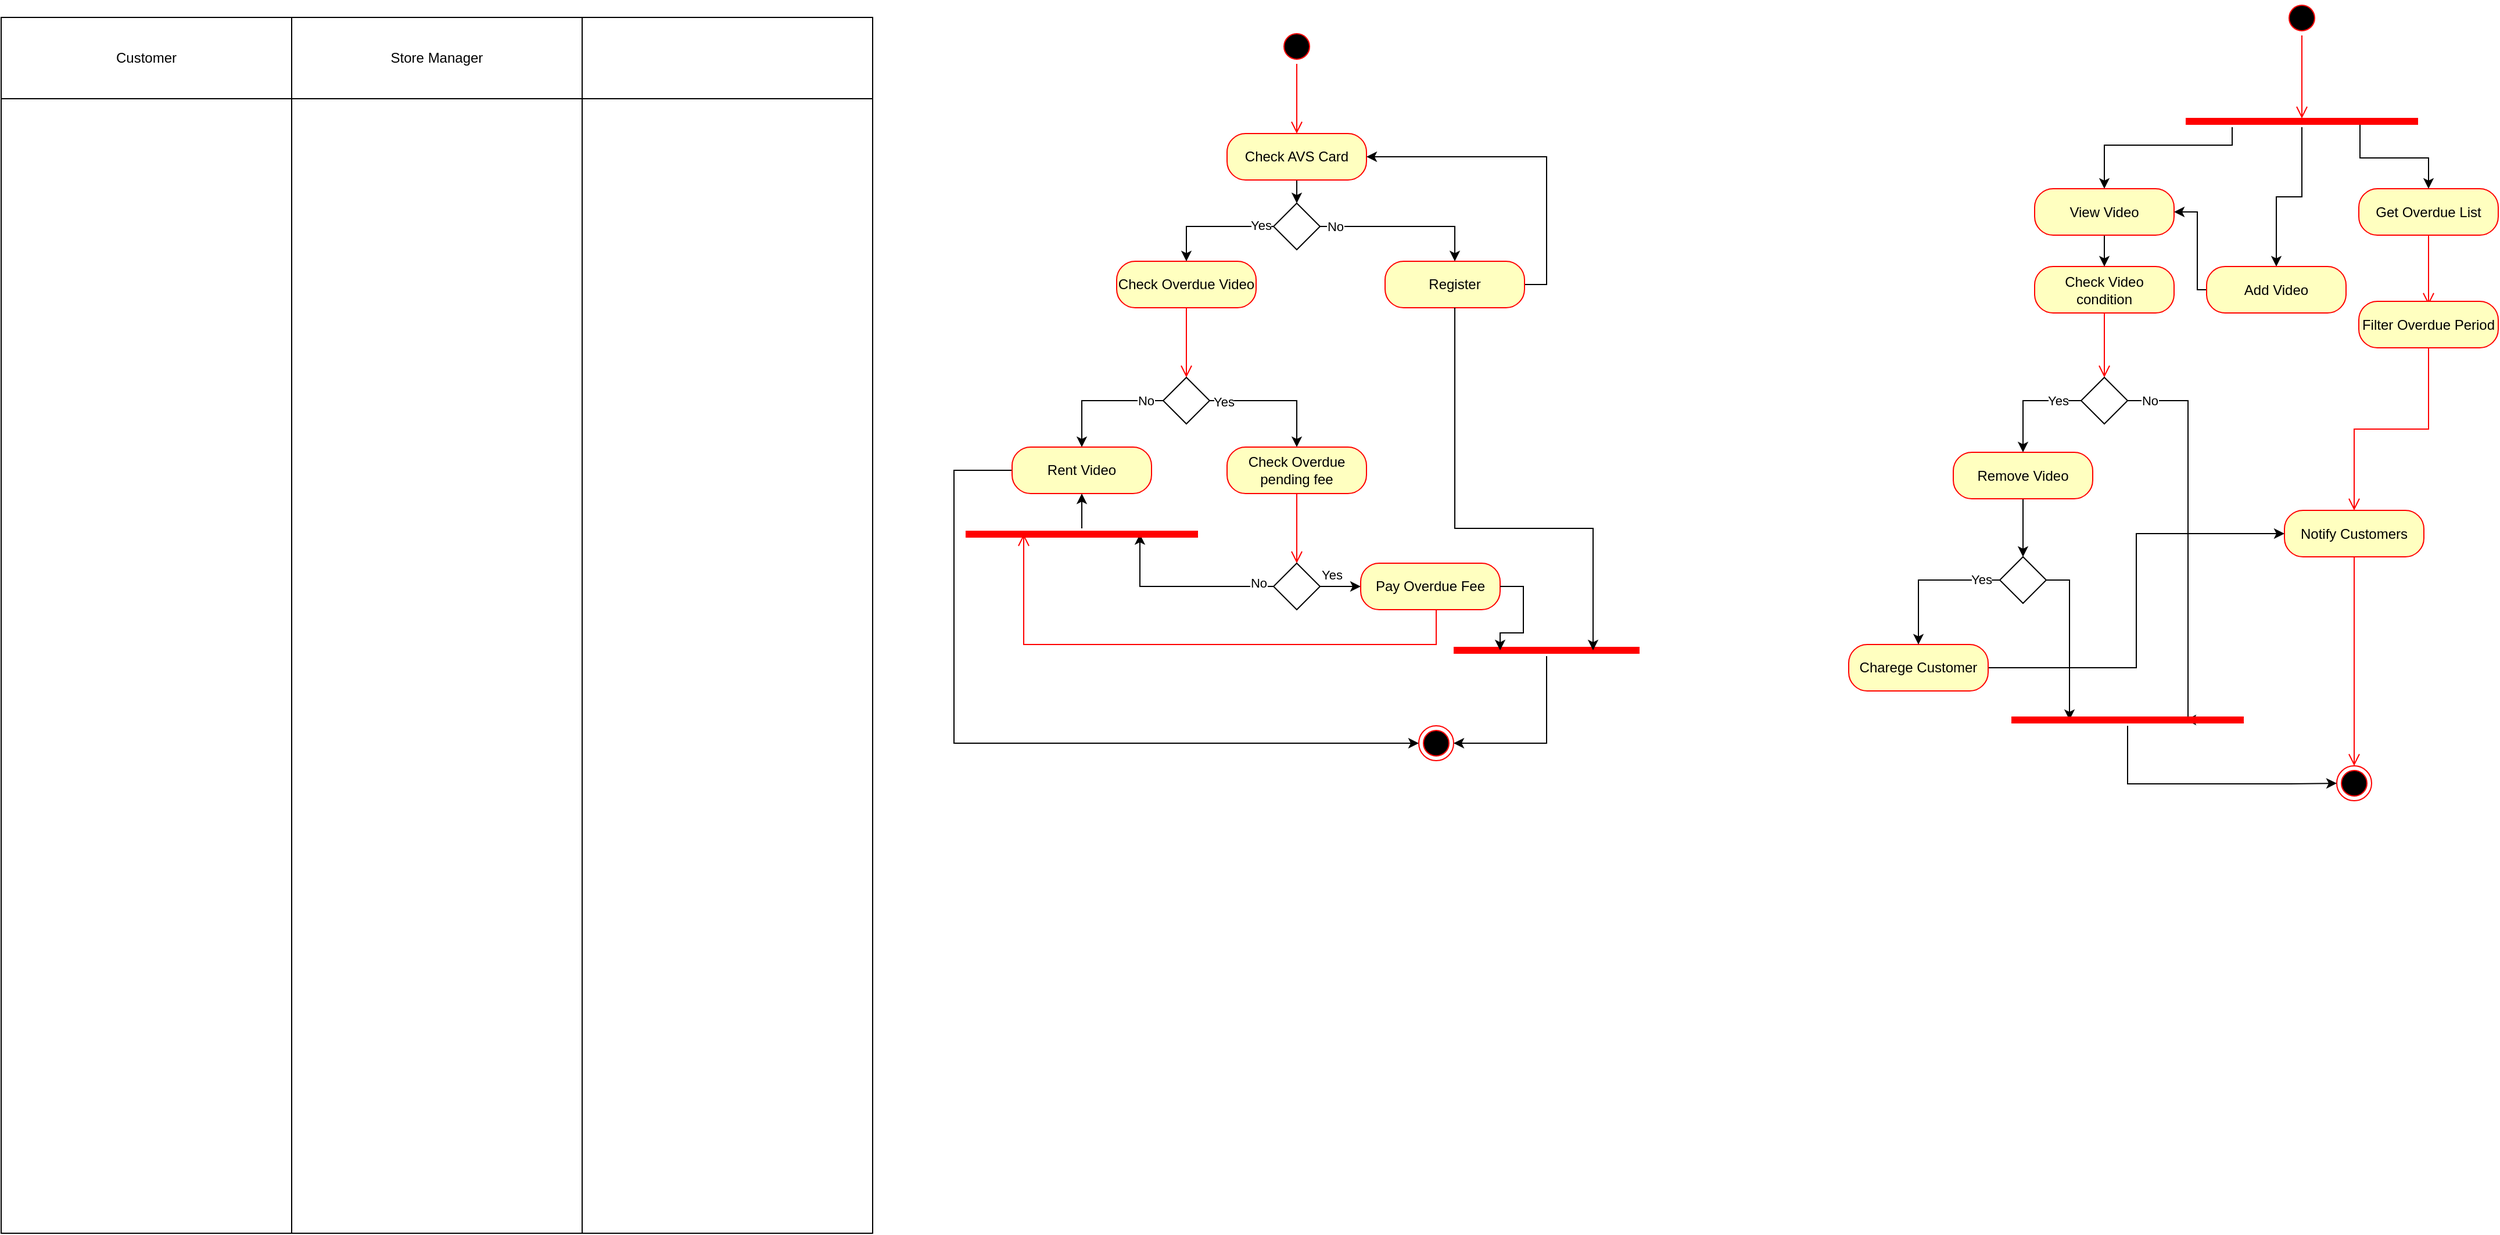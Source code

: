 <mxfile version="24.8.4">
  <diagram name="Page-1" id="Crfskke2mbZvqnTMhLuV">
    <mxGraphModel dx="1266" dy="1861" grid="1" gridSize="10" guides="1" tooltips="1" connect="1" arrows="1" fold="1" page="1" pageScale="1" pageWidth="827" pageHeight="1169" math="0" shadow="0">
      <root>
        <mxCell id="0" />
        <mxCell id="1" parent="0" />
        <mxCell id="Saez-D12AgWFrH29UN2s-152" value="" style="shape=table;startSize=0;container=1;collapsible=0;childLayout=tableLayout;" vertex="1" parent="1">
          <mxGeometry x="50" y="-1130" width="750" height="1047" as="geometry" />
        </mxCell>
        <mxCell id="Saez-D12AgWFrH29UN2s-153" value="" style="shape=tableRow;horizontal=0;startSize=0;swimlaneHead=0;swimlaneBody=0;strokeColor=inherit;top=0;left=0;bottom=0;right=0;collapsible=0;dropTarget=0;fillColor=none;points=[[0,0.5],[1,0.5]];portConstraint=eastwest;" vertex="1" parent="Saez-D12AgWFrH29UN2s-152">
          <mxGeometry width="750" height="70" as="geometry" />
        </mxCell>
        <mxCell id="Saez-D12AgWFrH29UN2s-154" value="Customer" style="shape=partialRectangle;html=1;whiteSpace=wrap;connectable=0;strokeColor=inherit;overflow=hidden;fillColor=none;top=0;left=0;bottom=0;right=0;pointerEvents=1;" vertex="1" parent="Saez-D12AgWFrH29UN2s-153">
          <mxGeometry width="250" height="70" as="geometry">
            <mxRectangle width="250" height="70" as="alternateBounds" />
          </mxGeometry>
        </mxCell>
        <mxCell id="Saez-D12AgWFrH29UN2s-155" value="Store Manager" style="shape=partialRectangle;html=1;whiteSpace=wrap;connectable=0;strokeColor=inherit;overflow=hidden;fillColor=none;top=0;left=0;bottom=0;right=0;pointerEvents=1;" vertex="1" parent="Saez-D12AgWFrH29UN2s-153">
          <mxGeometry x="250" width="250" height="70" as="geometry">
            <mxRectangle width="250" height="70" as="alternateBounds" />
          </mxGeometry>
        </mxCell>
        <mxCell id="Saez-D12AgWFrH29UN2s-156" value="" style="shape=partialRectangle;html=1;whiteSpace=wrap;connectable=0;strokeColor=inherit;overflow=hidden;fillColor=none;top=0;left=0;bottom=0;right=0;pointerEvents=1;" vertex="1" parent="Saez-D12AgWFrH29UN2s-153">
          <mxGeometry x="500" width="250" height="70" as="geometry">
            <mxRectangle width="250" height="70" as="alternateBounds" />
          </mxGeometry>
        </mxCell>
        <mxCell id="Saez-D12AgWFrH29UN2s-157" value="" style="shape=tableRow;horizontal=0;startSize=0;swimlaneHead=0;swimlaneBody=0;strokeColor=inherit;top=0;left=0;bottom=0;right=0;collapsible=0;dropTarget=0;fillColor=none;points=[[0,0.5],[1,0.5]];portConstraint=eastwest;" vertex="1" parent="Saez-D12AgWFrH29UN2s-152">
          <mxGeometry y="70" width="750" height="977" as="geometry" />
        </mxCell>
        <mxCell id="Saez-D12AgWFrH29UN2s-158" value="" style="shape=partialRectangle;html=1;whiteSpace=wrap;connectable=0;strokeColor=inherit;overflow=hidden;fillColor=none;top=0;left=0;bottom=0;right=0;pointerEvents=1;" vertex="1" parent="Saez-D12AgWFrH29UN2s-157">
          <mxGeometry width="250" height="977" as="geometry">
            <mxRectangle width="250" height="977" as="alternateBounds" />
          </mxGeometry>
        </mxCell>
        <mxCell id="Saez-D12AgWFrH29UN2s-159" value="" style="shape=partialRectangle;html=1;whiteSpace=wrap;connectable=0;strokeColor=inherit;overflow=hidden;fillColor=none;top=0;left=0;bottom=0;right=0;pointerEvents=1;" vertex="1" parent="Saez-D12AgWFrH29UN2s-157">
          <mxGeometry x="250" width="250" height="977" as="geometry">
            <mxRectangle width="250" height="977" as="alternateBounds" />
          </mxGeometry>
        </mxCell>
        <mxCell id="Saez-D12AgWFrH29UN2s-160" value="" style="shape=partialRectangle;html=1;whiteSpace=wrap;connectable=0;strokeColor=inherit;overflow=hidden;fillColor=none;top=0;left=0;bottom=0;right=0;pointerEvents=1;" vertex="1" parent="Saez-D12AgWFrH29UN2s-157">
          <mxGeometry x="500" width="250" height="977" as="geometry">
            <mxRectangle width="250" height="977" as="alternateBounds" />
          </mxGeometry>
        </mxCell>
        <mxCell id="Saez-D12AgWFrH29UN2s-176" value="" style="ellipse;html=1;shape=startState;fillColor=#000000;strokeColor=#ff0000;" vertex="1" parent="1">
          <mxGeometry x="1150" y="-1120" width="30" height="30" as="geometry" />
        </mxCell>
        <mxCell id="Saez-D12AgWFrH29UN2s-177" value="" style="edgeStyle=orthogonalEdgeStyle;html=1;verticalAlign=bottom;endArrow=open;endSize=8;strokeColor=#ff0000;rounded=0;" edge="1" source="Saez-D12AgWFrH29UN2s-176" parent="1">
          <mxGeometry relative="1" as="geometry">
            <mxPoint x="1165" y="-1030" as="targetPoint" />
          </mxGeometry>
        </mxCell>
        <mxCell id="Saez-D12AgWFrH29UN2s-191" style="edgeStyle=orthogonalEdgeStyle;rounded=0;orthogonalLoop=1;jettySize=auto;html=1;exitX=0.5;exitY=1;exitDx=0;exitDy=0;entryX=0.5;entryY=0;entryDx=0;entryDy=0;" edge="1" parent="1" source="Saez-D12AgWFrH29UN2s-178" target="Saez-D12AgWFrH29UN2s-190">
          <mxGeometry relative="1" as="geometry" />
        </mxCell>
        <mxCell id="Saez-D12AgWFrH29UN2s-178" value="Check AVS Card" style="rounded=1;whiteSpace=wrap;html=1;arcSize=40;fontColor=#000000;fillColor=#ffffc0;strokeColor=#ff0000;" vertex="1" parent="1">
          <mxGeometry x="1105" y="-1030" width="120" height="40" as="geometry" />
        </mxCell>
        <mxCell id="Saez-D12AgWFrH29UN2s-219" style="edgeStyle=orthogonalEdgeStyle;rounded=0;orthogonalLoop=1;jettySize=auto;html=1;entryX=1;entryY=0.5;entryDx=0;entryDy=0;" edge="1" parent="1" source="Saez-D12AgWFrH29UN2s-182" target="Saez-D12AgWFrH29UN2s-178">
          <mxGeometry relative="1" as="geometry">
            <Array as="points">
              <mxPoint x="1380" y="-900" />
              <mxPoint x="1380" y="-1010" />
            </Array>
          </mxGeometry>
        </mxCell>
        <mxCell id="Saez-D12AgWFrH29UN2s-182" value="Register" style="rounded=1;whiteSpace=wrap;html=1;arcSize=40;fontColor=#000000;fillColor=#ffffc0;strokeColor=#ff0000;" vertex="1" parent="1">
          <mxGeometry x="1241" y="-920" width="120" height="40" as="geometry" />
        </mxCell>
        <mxCell id="Saez-D12AgWFrH29UN2s-188" value="Check Overdue Video" style="rounded=1;whiteSpace=wrap;html=1;arcSize=40;fontColor=#000000;fillColor=#ffffc0;strokeColor=#ff0000;" vertex="1" parent="1">
          <mxGeometry x="1010" y="-920" width="120" height="40" as="geometry" />
        </mxCell>
        <mxCell id="Saez-D12AgWFrH29UN2s-189" value="" style="edgeStyle=orthogonalEdgeStyle;html=1;verticalAlign=bottom;endArrow=open;endSize=8;strokeColor=#ff0000;rounded=0;" edge="1" source="Saez-D12AgWFrH29UN2s-188" parent="1">
          <mxGeometry relative="1" as="geometry">
            <mxPoint x="1070" y="-820" as="targetPoint" />
          </mxGeometry>
        </mxCell>
        <mxCell id="Saez-D12AgWFrH29UN2s-192" style="edgeStyle=orthogonalEdgeStyle;rounded=0;orthogonalLoop=1;jettySize=auto;html=1;entryX=0.5;entryY=0;entryDx=0;entryDy=0;" edge="1" parent="1" source="Saez-D12AgWFrH29UN2s-190" target="Saez-D12AgWFrH29UN2s-182">
          <mxGeometry relative="1" as="geometry" />
        </mxCell>
        <mxCell id="Saez-D12AgWFrH29UN2s-271" value="No" style="edgeLabel;html=1;align=center;verticalAlign=middle;resizable=0;points=[];" vertex="1" connectable="0" parent="Saez-D12AgWFrH29UN2s-192">
          <mxGeometry x="-0.822" relative="1" as="geometry">
            <mxPoint as="offset" />
          </mxGeometry>
        </mxCell>
        <mxCell id="Saez-D12AgWFrH29UN2s-197" style="edgeStyle=orthogonalEdgeStyle;rounded=0;orthogonalLoop=1;jettySize=auto;html=1;" edge="1" parent="1" source="Saez-D12AgWFrH29UN2s-190" target="Saez-D12AgWFrH29UN2s-188">
          <mxGeometry relative="1" as="geometry" />
        </mxCell>
        <mxCell id="Saez-D12AgWFrH29UN2s-270" value="Yes" style="edgeLabel;html=1;align=center;verticalAlign=middle;resizable=0;points=[];" vertex="1" connectable="0" parent="Saez-D12AgWFrH29UN2s-197">
          <mxGeometry x="-0.79" y="-1" relative="1" as="geometry">
            <mxPoint as="offset" />
          </mxGeometry>
        </mxCell>
        <mxCell id="Saez-D12AgWFrH29UN2s-190" value="" style="rhombus;whiteSpace=wrap;html=1;" vertex="1" parent="1">
          <mxGeometry x="1145" y="-970" width="40" height="40" as="geometry" />
        </mxCell>
        <mxCell id="Saez-D12AgWFrH29UN2s-204" style="edgeStyle=orthogonalEdgeStyle;rounded=0;orthogonalLoop=1;jettySize=auto;html=1;entryX=0.5;entryY=0;entryDx=0;entryDy=0;" edge="1" parent="1" source="Saez-D12AgWFrH29UN2s-194" target="Saez-D12AgWFrH29UN2s-198">
          <mxGeometry relative="1" as="geometry" />
        </mxCell>
        <mxCell id="Saez-D12AgWFrH29UN2s-269" value="Yes" style="edgeLabel;html=1;align=center;verticalAlign=middle;resizable=0;points=[];" vertex="1" connectable="0" parent="Saez-D12AgWFrH29UN2s-204">
          <mxGeometry x="-0.791" y="-1" relative="1" as="geometry">
            <mxPoint as="offset" />
          </mxGeometry>
        </mxCell>
        <mxCell id="Saez-D12AgWFrH29UN2s-205" style="edgeStyle=orthogonalEdgeStyle;rounded=0;orthogonalLoop=1;jettySize=auto;html=1;" edge="1" parent="1" source="Saez-D12AgWFrH29UN2s-194" target="Saez-D12AgWFrH29UN2s-195">
          <mxGeometry relative="1" as="geometry" />
        </mxCell>
        <mxCell id="Saez-D12AgWFrH29UN2s-268" value="No" style="edgeLabel;html=1;align=center;verticalAlign=middle;resizable=0;points=[];" vertex="1" connectable="0" parent="Saez-D12AgWFrH29UN2s-205">
          <mxGeometry x="-0.727" relative="1" as="geometry">
            <mxPoint as="offset" />
          </mxGeometry>
        </mxCell>
        <mxCell id="Saez-D12AgWFrH29UN2s-194" value="" style="rhombus;whiteSpace=wrap;html=1;" vertex="1" parent="1">
          <mxGeometry x="1050" y="-820" width="40" height="40" as="geometry" />
        </mxCell>
        <mxCell id="Saez-D12AgWFrH29UN2s-216" style="edgeStyle=orthogonalEdgeStyle;rounded=0;orthogonalLoop=1;jettySize=auto;html=1;entryX=0;entryY=0.5;entryDx=0;entryDy=0;" edge="1" parent="1" source="Saez-D12AgWFrH29UN2s-195" target="Saez-D12AgWFrH29UN2s-215">
          <mxGeometry relative="1" as="geometry">
            <Array as="points">
              <mxPoint x="870" y="-740" />
              <mxPoint x="870" y="-505" />
            </Array>
          </mxGeometry>
        </mxCell>
        <mxCell id="Saez-D12AgWFrH29UN2s-195" value="Rent Video" style="rounded=1;whiteSpace=wrap;html=1;arcSize=40;fontColor=#000000;fillColor=#ffffc0;strokeColor=#ff0000;" vertex="1" parent="1">
          <mxGeometry x="920" y="-760" width="120" height="40" as="geometry" />
        </mxCell>
        <mxCell id="Saez-D12AgWFrH29UN2s-198" value="Check Overdue pending fee" style="rounded=1;whiteSpace=wrap;html=1;arcSize=40;fontColor=#000000;fillColor=#ffffc0;strokeColor=#ff0000;" vertex="1" parent="1">
          <mxGeometry x="1105" y="-760" width="120" height="40" as="geometry" />
        </mxCell>
        <mxCell id="Saez-D12AgWFrH29UN2s-199" value="" style="edgeStyle=orthogonalEdgeStyle;html=1;verticalAlign=bottom;endArrow=open;endSize=8;strokeColor=#ff0000;rounded=0;" edge="1" parent="1" source="Saez-D12AgWFrH29UN2s-198">
          <mxGeometry relative="1" as="geometry">
            <mxPoint x="1165" y="-660" as="targetPoint" />
          </mxGeometry>
        </mxCell>
        <mxCell id="Saez-D12AgWFrH29UN2s-208" style="edgeStyle=orthogonalEdgeStyle;rounded=0;orthogonalLoop=1;jettySize=auto;html=1;entryX=0.75;entryY=0.5;entryDx=0;entryDy=0;entryPerimeter=0;" edge="1" parent="1" source="Saez-D12AgWFrH29UN2s-207" target="Saez-D12AgWFrH29UN2s-259">
          <mxGeometry relative="1" as="geometry">
            <mxPoint x="1010" y="-680" as="targetPoint" />
          </mxGeometry>
        </mxCell>
        <mxCell id="Saez-D12AgWFrH29UN2s-209" value="No" style="edgeLabel;html=1;align=center;verticalAlign=middle;resizable=0;points=[];" vertex="1" connectable="0" parent="Saez-D12AgWFrH29UN2s-208">
          <mxGeometry x="-0.837" y="-3" relative="1" as="geometry">
            <mxPoint as="offset" />
          </mxGeometry>
        </mxCell>
        <mxCell id="Saez-D12AgWFrH29UN2s-213" style="edgeStyle=orthogonalEdgeStyle;rounded=0;orthogonalLoop=1;jettySize=auto;html=1;entryX=0;entryY=0.5;entryDx=0;entryDy=0;" edge="1" parent="1" source="Saez-D12AgWFrH29UN2s-207" target="Saez-D12AgWFrH29UN2s-211">
          <mxGeometry relative="1" as="geometry" />
        </mxCell>
        <mxCell id="Saez-D12AgWFrH29UN2s-266" value="Yes" style="edgeLabel;html=1;align=center;verticalAlign=middle;resizable=0;points=[];" vertex="1" connectable="0" parent="Saez-D12AgWFrH29UN2s-213">
          <mxGeometry x="-0.556" y="-1" relative="1" as="geometry">
            <mxPoint y="-11" as="offset" />
          </mxGeometry>
        </mxCell>
        <mxCell id="Saez-D12AgWFrH29UN2s-207" value="" style="rhombus;whiteSpace=wrap;html=1;" vertex="1" parent="1">
          <mxGeometry x="1145" y="-660" width="40" height="40" as="geometry" />
        </mxCell>
        <mxCell id="Saez-D12AgWFrH29UN2s-211" value="Pay Overdue Fee" style="rounded=1;whiteSpace=wrap;html=1;arcSize=40;fontColor=#000000;fillColor=#ffffc0;strokeColor=#ff0000;" vertex="1" parent="1">
          <mxGeometry x="1220" y="-660" width="120" height="40" as="geometry" />
        </mxCell>
        <mxCell id="Saez-D12AgWFrH29UN2s-212" value="" style="edgeStyle=orthogonalEdgeStyle;html=1;verticalAlign=bottom;endArrow=open;endSize=8;strokeColor=#ff0000;rounded=0;entryX=0.25;entryY=0.5;entryDx=0;entryDy=0;entryPerimeter=0;" edge="1" source="Saez-D12AgWFrH29UN2s-211" parent="1" target="Saez-D12AgWFrH29UN2s-259">
          <mxGeometry relative="1" as="geometry">
            <mxPoint x="950" y="-670" as="targetPoint" />
            <Array as="points">
              <mxPoint x="1285" y="-590" />
              <mxPoint x="930" y="-590" />
            </Array>
          </mxGeometry>
        </mxCell>
        <mxCell id="Saez-D12AgWFrH29UN2s-215" value="" style="ellipse;html=1;shape=endState;fillColor=#000000;strokeColor=#ff0000;" vertex="1" parent="1">
          <mxGeometry x="1270" y="-520" width="30" height="30" as="geometry" />
        </mxCell>
        <mxCell id="Saez-D12AgWFrH29UN2s-220" value="" style="ellipse;html=1;shape=startState;fillColor=#000000;strokeColor=#ff0000;" vertex="1" parent="1">
          <mxGeometry x="2015" y="-1144.5" width="30" height="30" as="geometry" />
        </mxCell>
        <mxCell id="Saez-D12AgWFrH29UN2s-221" value="" style="edgeStyle=orthogonalEdgeStyle;html=1;verticalAlign=bottom;endArrow=open;endSize=8;strokeColor=#ff0000;rounded=0;entryX=0.5;entryY=0.25;entryDx=0;entryDy=0;entryPerimeter=0;" edge="1" source="Saez-D12AgWFrH29UN2s-220" parent="1" target="Saez-D12AgWFrH29UN2s-242">
          <mxGeometry relative="1" as="geometry">
            <mxPoint x="2030" y="-1054" as="targetPoint" />
          </mxGeometry>
        </mxCell>
        <mxCell id="Saez-D12AgWFrH29UN2s-231" value="Get Overdue List" style="rounded=1;whiteSpace=wrap;html=1;arcSize=40;fontColor=#000000;fillColor=#ffffc0;strokeColor=#ff0000;" vertex="1" parent="1">
          <mxGeometry x="2079" y="-982.5" width="120" height="40" as="geometry" />
        </mxCell>
        <mxCell id="Saez-D12AgWFrH29UN2s-232" value="" style="edgeStyle=orthogonalEdgeStyle;html=1;verticalAlign=bottom;endArrow=open;endSize=8;strokeColor=#ff0000;rounded=0;" edge="1" parent="1" source="Saez-D12AgWFrH29UN2s-231">
          <mxGeometry relative="1" as="geometry">
            <mxPoint x="2139" y="-882.5" as="targetPoint" />
          </mxGeometry>
        </mxCell>
        <mxCell id="Saez-D12AgWFrH29UN2s-234" value="Filter Overdue Period" style="rounded=1;whiteSpace=wrap;html=1;arcSize=40;fontColor=#000000;fillColor=#ffffc0;strokeColor=#ff0000;" vertex="1" parent="1">
          <mxGeometry x="2079" y="-885.5" width="120" height="40" as="geometry" />
        </mxCell>
        <mxCell id="Saez-D12AgWFrH29UN2s-235" value="" style="edgeStyle=orthogonalEdgeStyle;html=1;verticalAlign=bottom;endArrow=open;endSize=8;strokeColor=#ff0000;rounded=0;entryX=0.5;entryY=0;entryDx=0;entryDy=0;" edge="1" source="Saez-D12AgWFrH29UN2s-234" parent="1" target="Saez-D12AgWFrH29UN2s-236">
          <mxGeometry relative="1" as="geometry">
            <mxPoint x="2139" y="-785.5" as="targetPoint" />
          </mxGeometry>
        </mxCell>
        <mxCell id="Saez-D12AgWFrH29UN2s-236" value="Notify Customers" style="rounded=1;whiteSpace=wrap;html=1;arcSize=40;fontColor=#000000;fillColor=#ffffc0;strokeColor=#ff0000;" vertex="1" parent="1">
          <mxGeometry x="2015" y="-705.5" width="120" height="40" as="geometry" />
        </mxCell>
        <mxCell id="Saez-D12AgWFrH29UN2s-237" value="" style="edgeStyle=orthogonalEdgeStyle;html=1;verticalAlign=bottom;endArrow=open;endSize=8;strokeColor=#ff0000;rounded=0;entryX=0.5;entryY=0;entryDx=0;entryDy=0;" edge="1" source="Saez-D12AgWFrH29UN2s-236" parent="1" target="Saez-D12AgWFrH29UN2s-241">
          <mxGeometry relative="1" as="geometry">
            <mxPoint x="2075" y="-605.5" as="targetPoint" />
          </mxGeometry>
        </mxCell>
        <mxCell id="Saez-D12AgWFrH29UN2s-241" value="" style="ellipse;html=1;shape=endState;fillColor=#000000;strokeColor=#ff0000;" vertex="1" parent="1">
          <mxGeometry x="2060" y="-485.5" width="30" height="30" as="geometry" />
        </mxCell>
        <mxCell id="Saez-D12AgWFrH29UN2s-245" style="edgeStyle=orthogonalEdgeStyle;rounded=0;orthogonalLoop=1;jettySize=auto;html=1;exitX=0.75;exitY=0.5;exitDx=0;exitDy=0;exitPerimeter=0;entryX=0.5;entryY=0;entryDx=0;entryDy=0;" edge="1" parent="1" source="Saez-D12AgWFrH29UN2s-242" target="Saez-D12AgWFrH29UN2s-231">
          <mxGeometry relative="1" as="geometry" />
        </mxCell>
        <mxCell id="Saez-D12AgWFrH29UN2s-282" style="edgeStyle=orthogonalEdgeStyle;rounded=0;orthogonalLoop=1;jettySize=auto;html=1;entryX=0.5;entryY=0;entryDx=0;entryDy=0;" edge="1" parent="1" source="Saez-D12AgWFrH29UN2s-242" target="Saez-D12AgWFrH29UN2s-248">
          <mxGeometry relative="1" as="geometry" />
        </mxCell>
        <mxCell id="Saez-D12AgWFrH29UN2s-283" style="edgeStyle=orthogonalEdgeStyle;rounded=0;orthogonalLoop=1;jettySize=auto;html=1;" edge="1" parent="1" source="Saez-D12AgWFrH29UN2s-242" target="Saez-D12AgWFrH29UN2s-281">
          <mxGeometry relative="1" as="geometry">
            <Array as="points">
              <mxPoint x="1970" y="-1020" />
              <mxPoint x="1860" y="-1020" />
            </Array>
          </mxGeometry>
        </mxCell>
        <mxCell id="Saez-D12AgWFrH29UN2s-242" value="" style="shape=line;html=1;strokeWidth=6;strokeColor=#ff0000;" vertex="1" parent="1">
          <mxGeometry x="1930" y="-1045.5" width="200" height="10" as="geometry" />
        </mxCell>
        <mxCell id="Saez-D12AgWFrH29UN2s-246" value="Check Video condition" style="rounded=1;whiteSpace=wrap;html=1;arcSize=40;fontColor=#000000;fillColor=#ffffc0;strokeColor=#ff0000;" vertex="1" parent="1">
          <mxGeometry x="1800" y="-915.5" width="120" height="40" as="geometry" />
        </mxCell>
        <mxCell id="Saez-D12AgWFrH29UN2s-247" value="" style="edgeStyle=orthogonalEdgeStyle;html=1;verticalAlign=bottom;endArrow=open;endSize=8;strokeColor=#ff0000;rounded=0;entryX=0.5;entryY=0;entryDx=0;entryDy=0;" edge="1" source="Saez-D12AgWFrH29UN2s-246" parent="1" target="Saez-D12AgWFrH29UN2s-250">
          <mxGeometry relative="1" as="geometry">
            <mxPoint x="1870" y="-815.5" as="targetPoint" />
          </mxGeometry>
        </mxCell>
        <mxCell id="Saez-D12AgWFrH29UN2s-286" style="edgeStyle=orthogonalEdgeStyle;rounded=0;orthogonalLoop=1;jettySize=auto;html=1;entryX=1;entryY=0.5;entryDx=0;entryDy=0;" edge="1" parent="1" source="Saez-D12AgWFrH29UN2s-248" target="Saez-D12AgWFrH29UN2s-281">
          <mxGeometry relative="1" as="geometry">
            <Array as="points">
              <mxPoint x="1940" y="-895" />
              <mxPoint x="1940" y="-962" />
            </Array>
          </mxGeometry>
        </mxCell>
        <mxCell id="Saez-D12AgWFrH29UN2s-248" value="Add Video" style="rounded=1;whiteSpace=wrap;html=1;arcSize=40;fontColor=#000000;fillColor=#ffffc0;strokeColor=#ff0000;" vertex="1" parent="1">
          <mxGeometry x="1948" y="-915.5" width="120" height="40" as="geometry" />
        </mxCell>
        <mxCell id="Saez-D12AgWFrH29UN2s-253" style="edgeStyle=orthogonalEdgeStyle;rounded=0;orthogonalLoop=1;jettySize=auto;html=1;exitX=0;exitY=0.5;exitDx=0;exitDy=0;" edge="1" parent="1" source="Saez-D12AgWFrH29UN2s-250" target="Saez-D12AgWFrH29UN2s-251">
          <mxGeometry relative="1" as="geometry">
            <Array as="points">
              <mxPoint x="1790" y="-800" />
            </Array>
          </mxGeometry>
        </mxCell>
        <mxCell id="Saez-D12AgWFrH29UN2s-272" value="Yes" style="edgeLabel;html=1;align=center;verticalAlign=middle;resizable=0;points=[];" vertex="1" connectable="0" parent="Saez-D12AgWFrH29UN2s-253">
          <mxGeometry x="-0.58" relative="1" as="geometry">
            <mxPoint as="offset" />
          </mxGeometry>
        </mxCell>
        <mxCell id="Saez-D12AgWFrH29UN2s-265" style="edgeStyle=orthogonalEdgeStyle;rounded=0;orthogonalLoop=1;jettySize=auto;html=1;entryX=0.75;entryY=0.5;entryDx=0;entryDy=0;entryPerimeter=0;" edge="1" parent="1" source="Saez-D12AgWFrH29UN2s-250" target="Saez-D12AgWFrH29UN2s-294">
          <mxGeometry relative="1" as="geometry">
            <mxPoint x="1931" y="-540" as="targetPoint" />
            <Array as="points">
              <mxPoint x="1932" y="-800" />
              <mxPoint x="1932" y="-525" />
            </Array>
          </mxGeometry>
        </mxCell>
        <mxCell id="Saez-D12AgWFrH29UN2s-273" value="No" style="edgeLabel;html=1;align=center;verticalAlign=middle;resizable=0;points=[];" vertex="1" connectable="0" parent="Saez-D12AgWFrH29UN2s-265">
          <mxGeometry x="-0.889" relative="1" as="geometry">
            <mxPoint as="offset" />
          </mxGeometry>
        </mxCell>
        <mxCell id="Saez-D12AgWFrH29UN2s-250" value="" style="rhombus;whiteSpace=wrap;html=1;" vertex="1" parent="1">
          <mxGeometry x="1840" y="-820" width="40" height="40" as="geometry" />
        </mxCell>
        <mxCell id="Saez-D12AgWFrH29UN2s-289" style="edgeStyle=orthogonalEdgeStyle;rounded=0;orthogonalLoop=1;jettySize=auto;html=1;entryX=0.5;entryY=0;entryDx=0;entryDy=0;" edge="1" parent="1" source="Saez-D12AgWFrH29UN2s-251" target="Saez-D12AgWFrH29UN2s-288">
          <mxGeometry relative="1" as="geometry" />
        </mxCell>
        <mxCell id="Saez-D12AgWFrH29UN2s-251" value="Remove Video" style="rounded=1;whiteSpace=wrap;html=1;arcSize=40;fontColor=#000000;fillColor=#ffffc0;strokeColor=#ff0000;" vertex="1" parent="1">
          <mxGeometry x="1730" y="-755.5" width="120" height="40" as="geometry" />
        </mxCell>
        <mxCell id="Saez-D12AgWFrH29UN2s-261" style="edgeStyle=orthogonalEdgeStyle;rounded=0;orthogonalLoop=1;jettySize=auto;html=1;" edge="1" parent="1" source="Saez-D12AgWFrH29UN2s-259" target="Saez-D12AgWFrH29UN2s-195">
          <mxGeometry relative="1" as="geometry" />
        </mxCell>
        <mxCell id="Saez-D12AgWFrH29UN2s-259" value="" style="shape=line;html=1;strokeWidth=6;strokeColor=#ff0000;" vertex="1" parent="1">
          <mxGeometry x="880" y="-690" width="200" height="10" as="geometry" />
        </mxCell>
        <mxCell id="Saez-D12AgWFrH29UN2s-279" style="edgeStyle=orthogonalEdgeStyle;rounded=0;orthogonalLoop=1;jettySize=auto;html=1;entryX=1;entryY=0.5;entryDx=0;entryDy=0;" edge="1" parent="1" source="Saez-D12AgWFrH29UN2s-275" target="Saez-D12AgWFrH29UN2s-215">
          <mxGeometry relative="1" as="geometry" />
        </mxCell>
        <mxCell id="Saez-D12AgWFrH29UN2s-275" value="" style="shape=line;html=1;strokeWidth=6;strokeColor=#ff0000;" vertex="1" parent="1">
          <mxGeometry x="1300" y="-590" width="160" height="10" as="geometry" />
        </mxCell>
        <mxCell id="Saez-D12AgWFrH29UN2s-277" style="edgeStyle=orthogonalEdgeStyle;rounded=0;orthogonalLoop=1;jettySize=auto;html=1;exitX=0.5;exitY=1;exitDx=0;exitDy=0;entryX=0.75;entryY=0.5;entryDx=0;entryDy=0;entryPerimeter=0;" edge="1" parent="1" source="Saez-D12AgWFrH29UN2s-182" target="Saez-D12AgWFrH29UN2s-275">
          <mxGeometry relative="1" as="geometry">
            <Array as="points">
              <mxPoint x="1301" y="-690" />
              <mxPoint x="1420" y="-690" />
            </Array>
          </mxGeometry>
        </mxCell>
        <mxCell id="Saez-D12AgWFrH29UN2s-278" style="edgeStyle=orthogonalEdgeStyle;rounded=0;orthogonalLoop=1;jettySize=auto;html=1;exitX=1;exitY=0.5;exitDx=0;exitDy=0;entryX=0.25;entryY=0.5;entryDx=0;entryDy=0;entryPerimeter=0;" edge="1" parent="1" source="Saez-D12AgWFrH29UN2s-211" target="Saez-D12AgWFrH29UN2s-275">
          <mxGeometry relative="1" as="geometry" />
        </mxCell>
        <mxCell id="Saez-D12AgWFrH29UN2s-284" style="edgeStyle=orthogonalEdgeStyle;rounded=0;orthogonalLoop=1;jettySize=auto;html=1;entryX=0.5;entryY=0;entryDx=0;entryDy=0;" edge="1" parent="1" source="Saez-D12AgWFrH29UN2s-281" target="Saez-D12AgWFrH29UN2s-246">
          <mxGeometry relative="1" as="geometry" />
        </mxCell>
        <mxCell id="Saez-D12AgWFrH29UN2s-281" value="View Video" style="rounded=1;whiteSpace=wrap;html=1;arcSize=40;fontColor=#000000;fillColor=#ffffc0;strokeColor=#ff0000;" vertex="1" parent="1">
          <mxGeometry x="1800" y="-982.5" width="120" height="40" as="geometry" />
        </mxCell>
        <mxCell id="Saez-D12AgWFrH29UN2s-290" style="edgeStyle=orthogonalEdgeStyle;rounded=0;orthogonalLoop=1;jettySize=auto;html=1;entryX=0;entryY=0.5;entryDx=0;entryDy=0;" edge="1" parent="1" source="Saez-D12AgWFrH29UN2s-287" target="Saez-D12AgWFrH29UN2s-236">
          <mxGeometry relative="1" as="geometry" />
        </mxCell>
        <mxCell id="Saez-D12AgWFrH29UN2s-287" value="Charege Customer" style="rounded=1;whiteSpace=wrap;html=1;arcSize=40;fontColor=#000000;fillColor=#ffffc0;strokeColor=#ff0000;" vertex="1" parent="1">
          <mxGeometry x="1640" y="-590" width="120" height="40" as="geometry" />
        </mxCell>
        <mxCell id="Saez-D12AgWFrH29UN2s-291" style="edgeStyle=orthogonalEdgeStyle;rounded=0;orthogonalLoop=1;jettySize=auto;html=1;entryX=0.5;entryY=0;entryDx=0;entryDy=0;" edge="1" parent="1" source="Saez-D12AgWFrH29UN2s-288" target="Saez-D12AgWFrH29UN2s-287">
          <mxGeometry relative="1" as="geometry" />
        </mxCell>
        <mxCell id="Saez-D12AgWFrH29UN2s-292" value="Yes" style="edgeLabel;html=1;align=center;verticalAlign=middle;resizable=0;points=[];" vertex="1" connectable="0" parent="Saez-D12AgWFrH29UN2s-291">
          <mxGeometry x="-0.745" y="-1" relative="1" as="geometry">
            <mxPoint as="offset" />
          </mxGeometry>
        </mxCell>
        <mxCell id="Saez-D12AgWFrH29UN2s-293" style="edgeStyle=orthogonalEdgeStyle;rounded=0;orthogonalLoop=1;jettySize=auto;html=1;entryX=0.25;entryY=0.5;entryDx=0;entryDy=0;entryPerimeter=0;" edge="1" parent="1" source="Saez-D12AgWFrH29UN2s-288" target="Saez-D12AgWFrH29UN2s-294">
          <mxGeometry relative="1" as="geometry">
            <mxPoint x="1830" y="-540" as="targetPoint" />
            <Array as="points">
              <mxPoint x="1830" y="-645" />
            </Array>
          </mxGeometry>
        </mxCell>
        <mxCell id="Saez-D12AgWFrH29UN2s-288" value="" style="rhombus;whiteSpace=wrap;html=1;" vertex="1" parent="1">
          <mxGeometry x="1770" y="-665.5" width="40" height="40" as="geometry" />
        </mxCell>
        <mxCell id="Saez-D12AgWFrH29UN2s-296" style="edgeStyle=orthogonalEdgeStyle;rounded=0;orthogonalLoop=1;jettySize=auto;html=1;entryX=0;entryY=0.5;entryDx=0;entryDy=0;" edge="1" parent="1" source="Saez-D12AgWFrH29UN2s-294" target="Saez-D12AgWFrH29UN2s-241">
          <mxGeometry relative="1" as="geometry">
            <Array as="points">
              <mxPoint x="1880" y="-470" />
              <mxPoint x="2020" y="-470" />
            </Array>
          </mxGeometry>
        </mxCell>
        <mxCell id="Saez-D12AgWFrH29UN2s-294" value="" style="shape=line;html=1;strokeWidth=6;strokeColor=#ff0000;" vertex="1" parent="1">
          <mxGeometry x="1780" y="-530" width="200" height="10" as="geometry" />
        </mxCell>
      </root>
    </mxGraphModel>
  </diagram>
</mxfile>
